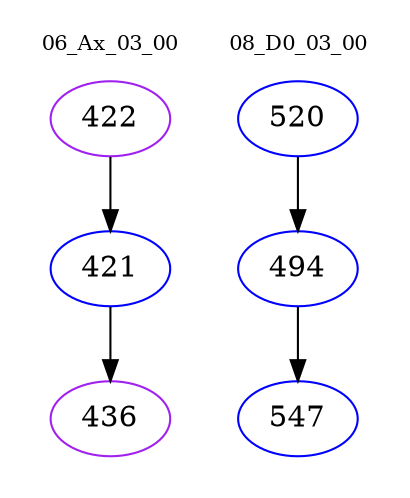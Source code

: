 digraph{
subgraph cluster_0 {
color = white
label = "06_Ax_03_00";
fontsize=10;
T0_422 [label="422", color="purple"]
T0_422 -> T0_421 [color="black"]
T0_421 [label="421", color="blue"]
T0_421 -> T0_436 [color="black"]
T0_436 [label="436", color="purple"]
}
subgraph cluster_1 {
color = white
label = "08_D0_03_00";
fontsize=10;
T1_520 [label="520", color="blue"]
T1_520 -> T1_494 [color="black"]
T1_494 [label="494", color="blue"]
T1_494 -> T1_547 [color="black"]
T1_547 [label="547", color="blue"]
}
}
